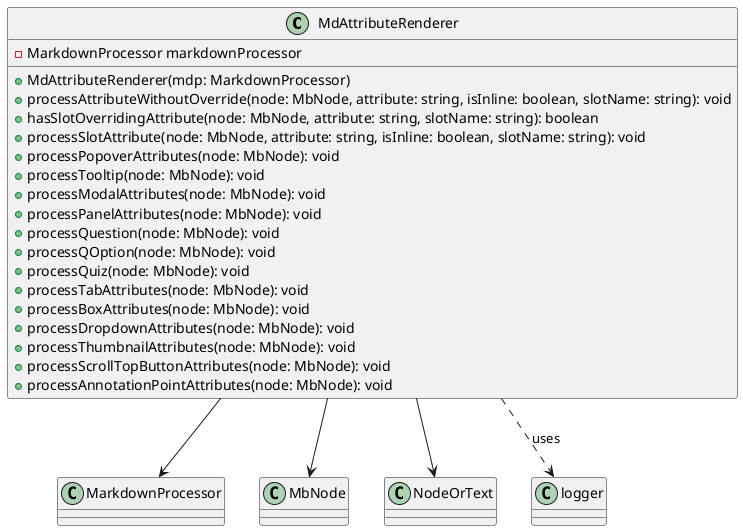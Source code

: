 @startuml
class MdAttributeRenderer {
    - MarkdownProcessor markdownProcessor
    + MdAttributeRenderer(mdp: MarkdownProcessor)
    + processAttributeWithoutOverride(node: MbNode, attribute: string, isInline: boolean, slotName: string): void
    + hasSlotOverridingAttribute(node: MbNode, attribute: string, slotName: string): boolean
    + processSlotAttribute(node: MbNode, attribute: string, isInline: boolean, slotName: string): void
    + processPopoverAttributes(node: MbNode): void
    + processTooltip(node: MbNode): void
    + processModalAttributes(node: MbNode): void
    + processPanelAttributes(node: MbNode): void
    + processQuestion(node: MbNode): void
    + processQOption(node: MbNode): void
    + processQuiz(node: MbNode): void
    + processTabAttributes(node: MbNode): void
    + processBoxAttributes(node: MbNode): void
    + processDropdownAttributes(node: MbNode): void
    + processThumbnailAttributes(node: MbNode): void
    + processScrollTopButtonAttributes(node: MbNode): void
    + processAnnotationPointAttributes(node: MbNode): void
}

class MarkdownProcessor
class MbNode
class NodeOrText
class logger

MdAttributeRenderer --> MarkdownProcessor
MdAttributeRenderer --> MbNode
MdAttributeRenderer --> NodeOrText
MdAttributeRenderer ..> logger : uses

@enduml



